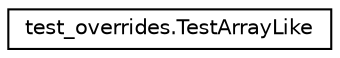 digraph "Graphical Class Hierarchy"
{
 // LATEX_PDF_SIZE
  edge [fontname="Helvetica",fontsize="10",labelfontname="Helvetica",labelfontsize="10"];
  node [fontname="Helvetica",fontsize="10",shape=record];
  rankdir="LR";
  Node0 [label="test_overrides.TestArrayLike",height=0.2,width=0.4,color="black", fillcolor="white", style="filled",URL="$classtest__overrides_1_1TestArrayLike.html",tooltip=" "];
}
